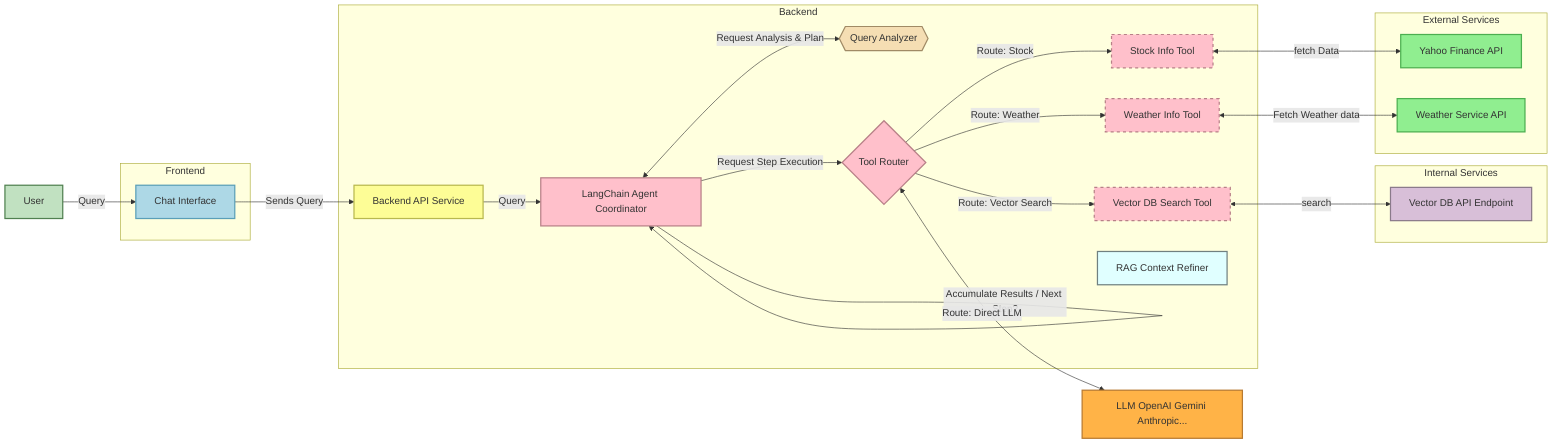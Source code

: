 ---
config:
  flowchart:
    curve: basis
---
%%{
  init: {
    'theme': 'base',
    'themeVariables': {
      'fontFamily': 'Comic Sans MS, cursive',
      'fontSize': '16px',
      'primaryColor': '#FDFD96',        # Light Yellow Backend Core
      'nodeBorder': '#383838',
      'lineColor': '#555',
      'primaryTextColor': '#333',
      'secondaryColor': '#ADD8E6',      # Light Blue UI
      'tertiaryColor': '#FFB347',       # Light Orange LLM
      'quadraryColor': '#FFC0CB',       # Pink Agent Tools Router
      'quinaryColor': '#90EE90',        # Light Green External APIs
      'senaryColor': '#F5DEB3',         # Wheat Analyzer
      'septenaryColor': '#D8BFD8',       # Thistle Internal Services APIs
      'octonaryColor': '#E0FFFF'         # Light Cyan Refiner
    }
  }
}%%

graph LR;

    %% Define Styles
    classDef userStyle fill:#C1E1C1,stroke:#508050,stroke-width:2px;
    classDef uiStyle fill:#ADD8E6,stroke:#5A9FB8,stroke-width:2px;
    classDef backendStyle fill:#FDFD96,stroke:#B8B84E,stroke-width:2px;
    classDef agentStyle fill:#FFC0CB,stroke:#B88088,stroke-width:2px;
    classDef routerStyle fill:#FFC0CB,stroke:#B88088,stroke-width:2px;
    classDef toolStyle fill:#FFC0CB,stroke:#B88088,stroke-width:2px,stroke-dasharray: 5 5;
    classDef analyzerStyle fill:#F5DEB3,stroke:#A08A65,stroke-width:2px;
    classDef llmStyle fill:#FFB347,stroke:#B87A30,stroke-width:2px;
    classDef externalApiStyle fill:#90EE90,stroke:#4CAF50,stroke-width:2px;
    classDef internalApiStyle fill:#D8BFD8,stroke:#8A7A8A,stroke-width:2px;
    classDef refinerStyle fill:#E0FFFF,stroke:#708080,stroke-width:2px;

    %% Define Top-Level Nodes and Core Subgraphs
    %% Removed parentheses
    User[User]:::userStyle;

    subgraph Frontend
        %% Direction Left-to-Right
        direction LR
        UI[Chat Interface]:::uiStyle;
    end

    subgraph Backend
        %% Direction Left-to-Right
        direction LR
        BackendService[Backend API Service]:::backendStyle;
        Agent[LangChain Agent Coordinator]:::agentStyle;
        %% Hexagon shape for Analyzer
        QueryAnalyzer{{Query Analyzer}}:::analyzerStyle;
        %% Rhombus shape for Router
        ToolRouter{Tool Router}:::routerStyle;
        StockTool[Stock Info Tool]:::toolStyle;
        WeatherTool[Weather Info Tool]:::toolStyle;
        VectorDBSearchTool[Vector DB Search Tool]:::toolStyle;
        %% Node for RAG Context Refinement
        RAGContextRefiner[RAG Context Refiner]:::refinerStyle;
    end

    %% Define Internal Services Subgraph
    subgraph Internal Services
        %% Direction Left-to-Right
        direction LR
        VectorDBAPI[Vector DB API Endpoint]:::internalApiStyle;
    end

    %% Define External Services Subgraph
    subgraph External Services
        %% Direction Left-to-Right
        direction LR
        YahooAPI[Yahoo Finance API]:::externalApiStyle;
        WeatherAPI[Weather Service API]:::externalApiStyle;
    end

    %% Define Single LLM Node
    %% Removed parentheses
    LLM["LLM OpenAI Gemini Anthropic..."]:::llmStyle;


    %% --- Define Flows ---

    %% Core Input Flow (Unidirectional)
    User -- Query --> UI;
    UI -- Sends Query --> BackendService;
    BackendService -- Query --> Agent;

    %% Planning Phase (Agent <--> Analyzer)
    Agent <-- Request Analysis & Plan --> QueryAnalyzer;

    %% Execution Loop (Controlled by Agent)
    Agent -- Request Step Execution --> ToolRouter;
    %% Self-loop on Agent represents processing state, checking plan
    Agent -- Accumulate Results / Next Step? --> Agent;

 %% Tool Interactions (Bidirectional Tool <--> Service/API as requested)
    StockTool <--fetch Data--> YahooAPI;
    WeatherTool <--Fetch Weather data--> WeatherAPI;
    VectorDBSearchTool <--search--> VectorDBAPI;
    %% Tool Router Execution Calls (Unidirectional Router -> Tool/LLM)
    ToolRouter -- Route: Stock --> StockTool;
    ToolRouter -- Route: Weather --> WeatherTool;
    ToolRouter -- Route: Vector Search --> VectorDBSearchTool;
    %% For simple task/single step plan
    ToolRouter <-- Route: Direct LLM --> LLM;

    %% Tool Interactions (Bidirectional Tool <--> Service/API as requested)